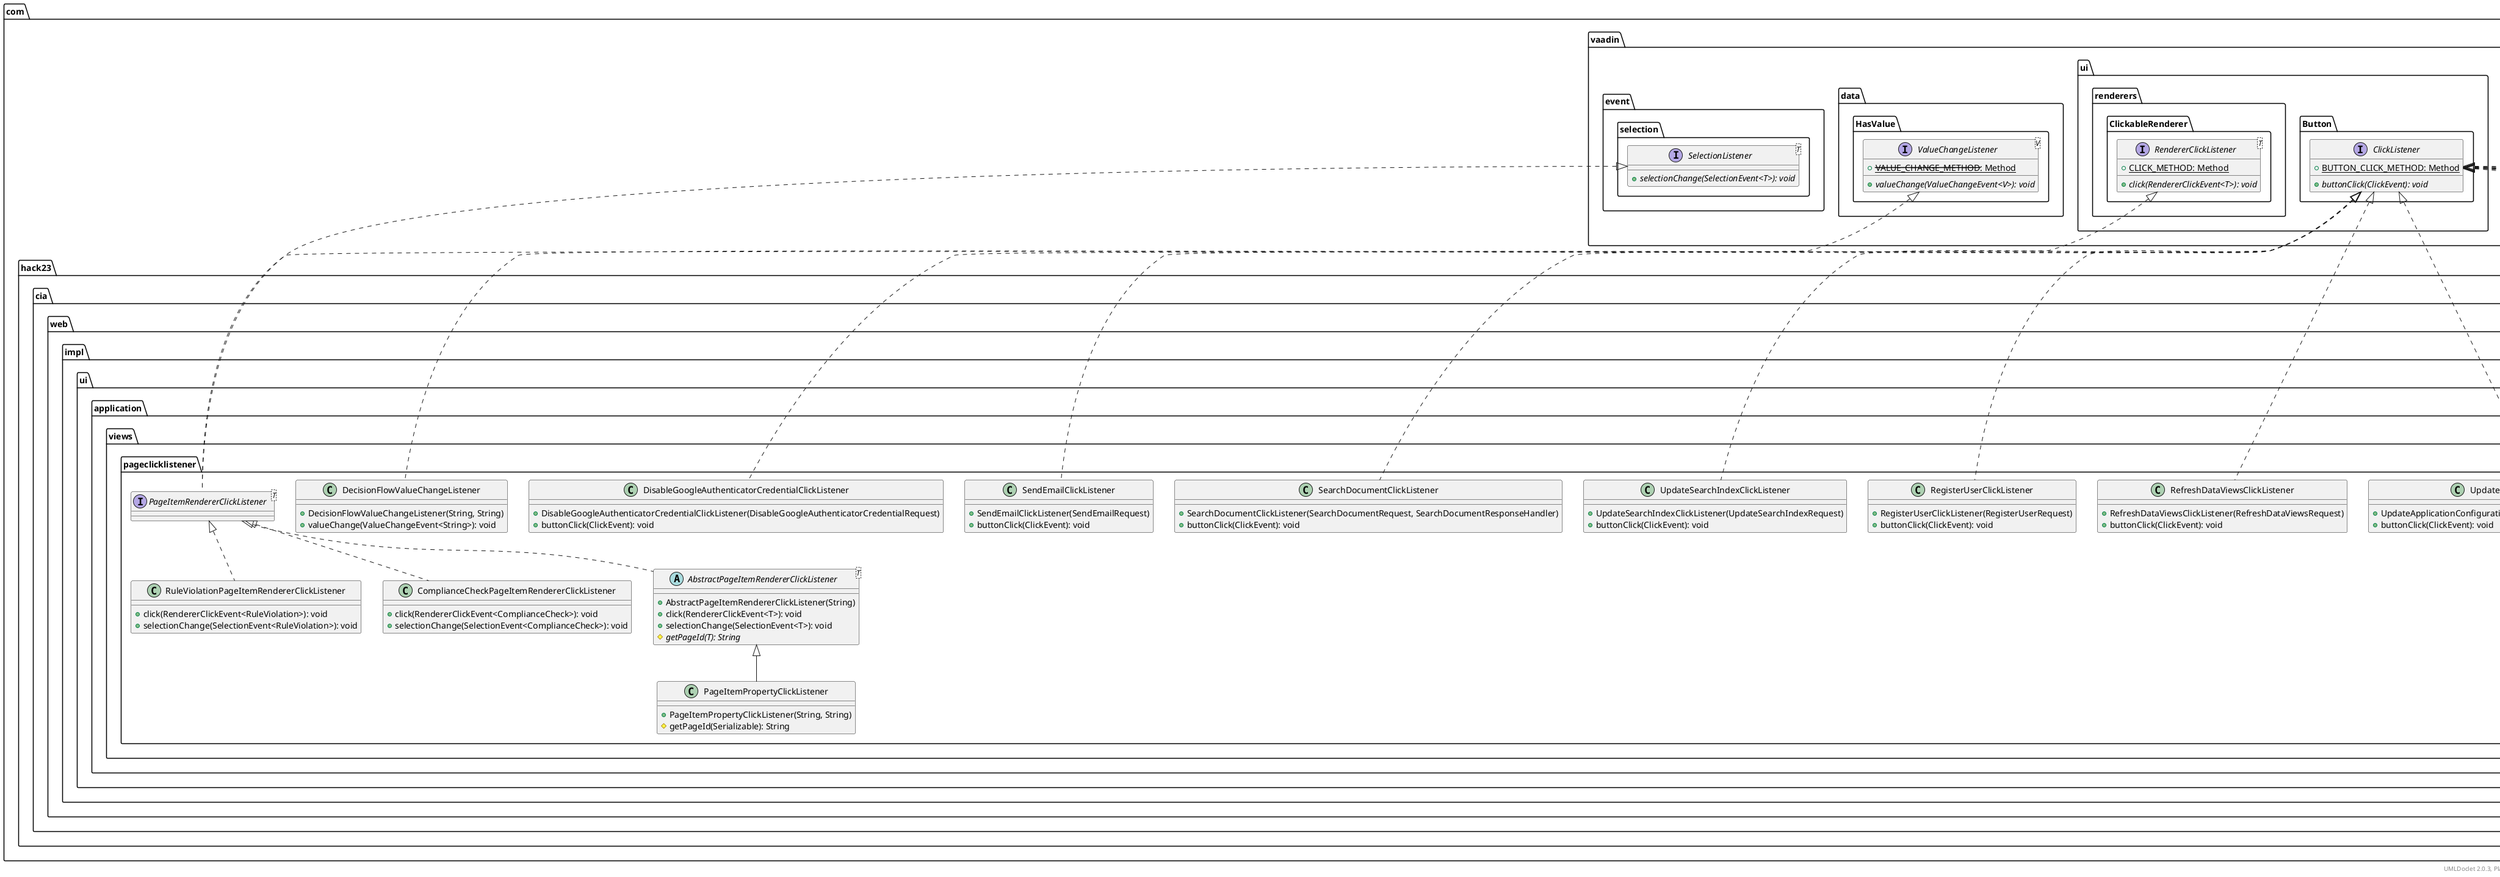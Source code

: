 @startuml
    namespace com.hack23.cia.web.impl.ui.application.views.pageclicklistener {

        class LogoutClickListener [[LogoutClickListener.html]] {
            +LogoutClickListener(LogoutRequest)
            +buttonClick(ClickEvent): void
        }

        class CommitFormWrapperClickListener [[CommitFormWrapperClickListener.html]] {
            +CommitFormWrapperClickListener(Binder<?>, ClickListener)
            +buttonClick(ClickEvent): void
        }

        class UpdateApplicationConfigurationClickListener [[UpdateApplicationConfigurationClickListener.html]] {
            +UpdateApplicationConfigurationClickListener(UpdateApplicationConfigurationRequest)
            +buttonClick(ClickEvent): void
        }

        class RefreshDataViewsClickListener [[RefreshDataViewsClickListener.html]] {
            +RefreshDataViewsClickListener(RefreshDataViewsRequest)
            +buttonClick(ClickEvent): void
        }

        class RegisterUserClickListener [[RegisterUserClickListener.html]] {
            +RegisterUserClickListener(RegisterUserRequest)
            +buttonClick(ClickEvent): void
        }

        class RuleViolationPageItemRendererClickListener [[RuleViolationPageItemRendererClickListener.html]] {
            +click(RendererClickEvent<RuleViolation>): void
            +selectionChange(SelectionEvent<RuleViolation>): void
        }

        class UpdateSearchIndexClickListener [[UpdateSearchIndexClickListener.html]] {
            +UpdateSearchIndexClickListener(UpdateSearchIndexRequest)
            +buttonClick(ClickEvent): void
        }

        class SearchDocumentClickListener [[SearchDocumentClickListener.html]] {
            +SearchDocumentClickListener(SearchDocumentRequest, SearchDocumentResponseHandler)
            +buttonClick(ClickEvent): void
        }

        class PageItemPropertyClickListener [[PageItemPropertyClickListener.html]] {
            +PageItemPropertyClickListener(String, String)
            #getPageId(Serializable): String
        }

        class SendEmailClickListener [[SendEmailClickListener.html]] {
            +SendEmailClickListener(SendEmailRequest)
            +buttonClick(ClickEvent): void
        }

        class DecisionFlowValueChangeListener [[DecisionFlowValueChangeListener.html]] {
            +DecisionFlowValueChangeListener(String, String)
            +valueChange(ValueChangeEvent<String>): void
        }

        class DisableGoogleAuthenticatorCredentialClickListener [[DisableGoogleAuthenticatorCredentialClickListener.html]] {
            +DisableGoogleAuthenticatorCredentialClickListener(DisableGoogleAuthenticatorCredentialRequest)
            +buttonClick(ClickEvent): void
        }

        interface PageItemRendererClickListener<T> [[PageItemRendererClickListener.html]]

        class ApplicationLoginListener [[ApplicationLoginListener.html]] {
            +ApplicationLoginListener(LoginRequest)
            +buttonClick(ClickEvent): void
        }

        class RemoveDataClickListener [[RemoveDataClickListener.html]] {
            +RemoveDataClickListener(RemoveDataRequest)
            +buttonClick(ClickEvent): void
        }

        class ComplianceCheckPageItemRendererClickListener [[ComplianceCheckPageItemRendererClickListener.html]] {
            +click(RendererClickEvent<ComplianceCheck>): void
            +selectionChange(SelectionEvent<ComplianceCheck>): void
        }

        class ChangePasswordClickListener [[ChangePasswordClickListener.html]] {
            +ChangePasswordClickListener(ChangePasswordRequest)
            +buttonClick(ClickEvent): void
        }

        class SetGoogleAuthenticatorCredentialClickListener [[SetGoogleAuthenticatorCredentialClickListener.html]] {
            +SetGoogleAuthenticatorCredentialClickListener(SetGoogleAuthenticatorCredentialRequest)
            +buttonClick(ClickEvent): void
        }

        class StartAgentClickListener [[StartAgentClickListener.html]] {
            +StartAgentClickListener(DataAgentTarget, DataAgentOperation)
            +buttonClick(ClickEvent): void
        }

        abstract class AbstractPageItemRendererClickListener<T> [[AbstractPageItemRendererClickListener.html]] {
            +AbstractPageItemRendererClickListener(String)
            +click(RendererClickEvent<T>): void
            +selectionChange(SelectionEvent<T>): void
            {abstract} #getPageId(T): String
        }

        class ManageUserAccountClickListener [[ManageUserAccountClickListener.html]] {
            +ManageUserAccountClickListener(ManageUserAccountRequest)
            +buttonClick(ClickEvent): void
        }

        com.vaadin.ui.Button.ClickListener <|.. LogoutClickListener
        com.vaadin.ui.Button.ClickListener <|.. CommitFormWrapperClickListener
        com.vaadin.ui.Button.ClickListener <|.. UpdateApplicationConfigurationClickListener
        com.vaadin.ui.Button.ClickListener <|.. RefreshDataViewsClickListener
        com.vaadin.ui.Button.ClickListener <|.. RegisterUserClickListener
        PageItemRendererClickListener <|.. RuleViolationPageItemRendererClickListener
        com.vaadin.ui.Button.ClickListener <|.. UpdateSearchIndexClickListener
        com.vaadin.ui.Button.ClickListener <|.. SearchDocumentClickListener
        AbstractPageItemRendererClickListener <|-- PageItemPropertyClickListener
        com.vaadin.ui.Button.ClickListener <|.. SendEmailClickListener
        com.vaadin.data.HasValue.ValueChangeListener <|.. DecisionFlowValueChangeListener
        com.vaadin.ui.Button.ClickListener <|.. DisableGoogleAuthenticatorCredentialClickListener
        com.vaadin.ui.renderers.ClickableRenderer.RendererClickListener <|.. PageItemRendererClickListener
        com.vaadin.event.selection.SelectionListener <|.. PageItemRendererClickListener
        com.vaadin.ui.Button.ClickListener <|.. ApplicationLoginListener
        com.vaadin.ui.Button.ClickListener <|.. RemoveDataClickListener
        PageItemRendererClickListener <|.. ComplianceCheckPageItemRendererClickListener
        com.vaadin.ui.Button.ClickListener <|.. ChangePasswordClickListener
        com.vaadin.ui.Button.ClickListener <|.. SetGoogleAuthenticatorCredentialClickListener
        com.vaadin.ui.Button.ClickListener <|.. StartAgentClickListener
        PageItemRendererClickListener <|.. AbstractPageItemRendererClickListener
        com.vaadin.ui.Button.ClickListener <|.. ManageUserAccountClickListener
    }

    namespace com.vaadin.ui {
        interface com.vaadin.ui.Button.ClickListener {
            {static} +BUTTON_CLICK_METHOD: Method
            {abstract} +buttonClick(ClickEvent): void
        }
    }

    namespace com.vaadin.data {
        interface com.vaadin.data.HasValue.ValueChangeListener<V> {
            {static} +--VALUE_CHANGE_METHOD--: Method
            {abstract} +valueChange(ValueChangeEvent<V>): void
        }
    }

    namespace com.vaadin.ui.renderers {
        interface com.vaadin.ui.renderers.ClickableRenderer.RendererClickListener<T> {
            {static} +CLICK_METHOD: Method
            {abstract} +click(RendererClickEvent<T>): void
        }
    }

    namespace com.vaadin.event.selection {
        interface SelectionListener<T> {
            {abstract} +selectionChange(SelectionEvent<T>): void
        }
    }

    center footer UMLDoclet 2.0.3, PlantUML 1.2019.06
@enduml
